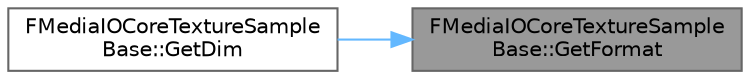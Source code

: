 digraph "FMediaIOCoreTextureSampleBase::GetFormat"
{
 // INTERACTIVE_SVG=YES
 // LATEX_PDF_SIZE
  bgcolor="transparent";
  edge [fontname=Helvetica,fontsize=10,labelfontname=Helvetica,labelfontsize=10];
  node [fontname=Helvetica,fontsize=10,shape=box,height=0.2,width=0.4];
  rankdir="RL";
  Node1 [id="Node000001",label="FMediaIOCoreTextureSample\lBase::GetFormat",height=0.2,width=0.4,color="gray40", fillcolor="grey60", style="filled", fontcolor="black",tooltip=" "];
  Node1 -> Node2 [id="edge1_Node000001_Node000002",dir="back",color="steelblue1",style="solid",tooltip=" "];
  Node2 [id="Node000002",label="FMediaIOCoreTextureSample\lBase::GetDim",height=0.2,width=0.4,color="grey40", fillcolor="white", style="filled",URL="$dc/d86/classFMediaIOCoreTextureSampleBase.html#a1dae61b0648ed4242832c94e466b5990",tooltip=" "];
}
